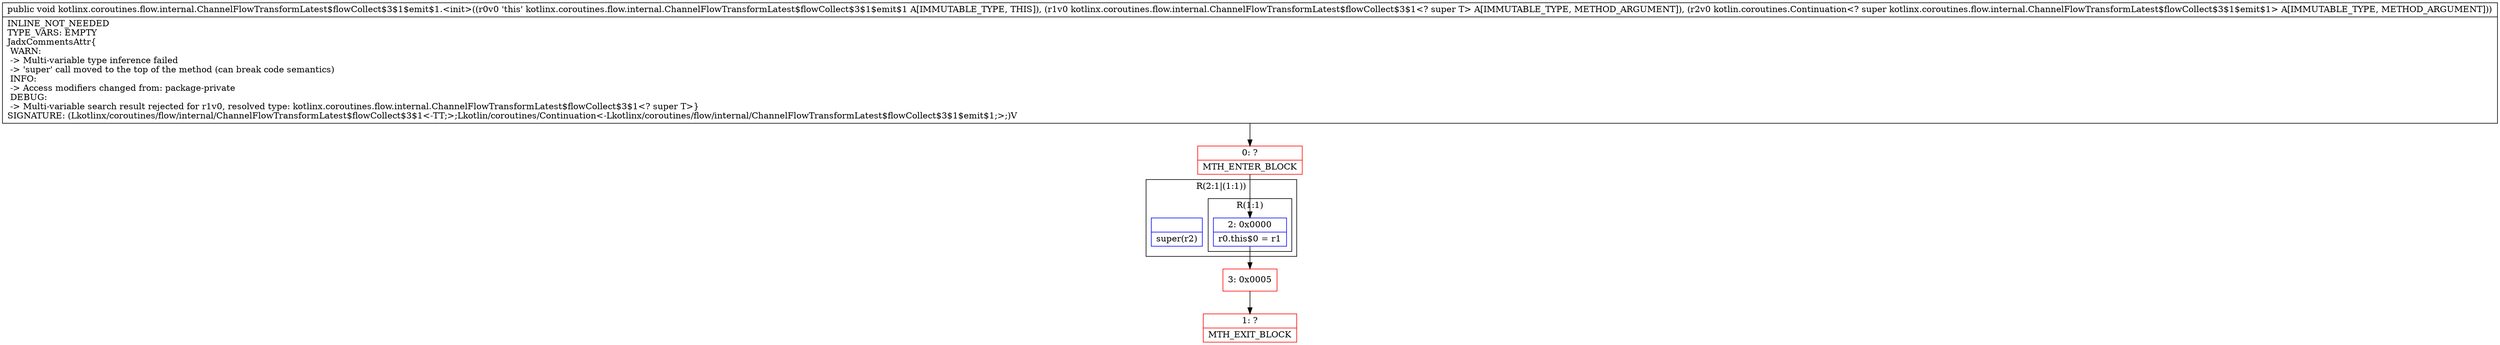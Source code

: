 digraph "CFG forkotlinx.coroutines.flow.internal.ChannelFlowTransformLatest$flowCollect$3$1$emit$1.\<init\>(Lkotlinx\/coroutines\/flow\/internal\/ChannelFlowTransformLatest$flowCollect$3$1;Lkotlin\/coroutines\/Continuation;)V" {
subgraph cluster_Region_535327117 {
label = "R(2:1|(1:1))";
node [shape=record,color=blue];
Node_InsnContainer_1352823117 [shape=record,label="{|super(r2)\l}"];
subgraph cluster_Region_188001636 {
label = "R(1:1)";
node [shape=record,color=blue];
Node_2 [shape=record,label="{2\:\ 0x0000|r0.this$0 = r1\l}"];
}
}
Node_0 [shape=record,color=red,label="{0\:\ ?|MTH_ENTER_BLOCK\l}"];
Node_3 [shape=record,color=red,label="{3\:\ 0x0005}"];
Node_1 [shape=record,color=red,label="{1\:\ ?|MTH_EXIT_BLOCK\l}"];
MethodNode[shape=record,label="{public void kotlinx.coroutines.flow.internal.ChannelFlowTransformLatest$flowCollect$3$1$emit$1.\<init\>((r0v0 'this' kotlinx.coroutines.flow.internal.ChannelFlowTransformLatest$flowCollect$3$1$emit$1 A[IMMUTABLE_TYPE, THIS]), (r1v0 kotlinx.coroutines.flow.internal.ChannelFlowTransformLatest$flowCollect$3$1\<? super T\> A[IMMUTABLE_TYPE, METHOD_ARGUMENT]), (r2v0 kotlin.coroutines.Continuation\<? super kotlinx.coroutines.flow.internal.ChannelFlowTransformLatest$flowCollect$3$1$emit$1\> A[IMMUTABLE_TYPE, METHOD_ARGUMENT]))  | INLINE_NOT_NEEDED\lTYPE_VARS: EMPTY\lJadxCommentsAttr\{\l WARN: \l \-\> Multi\-variable type inference failed\l \-\> 'super' call moved to the top of the method (can break code semantics)\l INFO: \l \-\> Access modifiers changed from: package\-private\l DEBUG: \l \-\> Multi\-variable search result rejected for r1v0, resolved type: kotlinx.coroutines.flow.internal.ChannelFlowTransformLatest$flowCollect$3$1\<? super T\>\}\lSIGNATURE: (Lkotlinx\/coroutines\/flow\/internal\/ChannelFlowTransformLatest$flowCollect$3$1\<\-TT;\>;Lkotlin\/coroutines\/Continuation\<\-Lkotlinx\/coroutines\/flow\/internal\/ChannelFlowTransformLatest$flowCollect$3$1$emit$1;\>;)V\l}"];
MethodNode -> Node_0;Node_2 -> Node_3;
Node_0 -> Node_2;
Node_3 -> Node_1;
}


